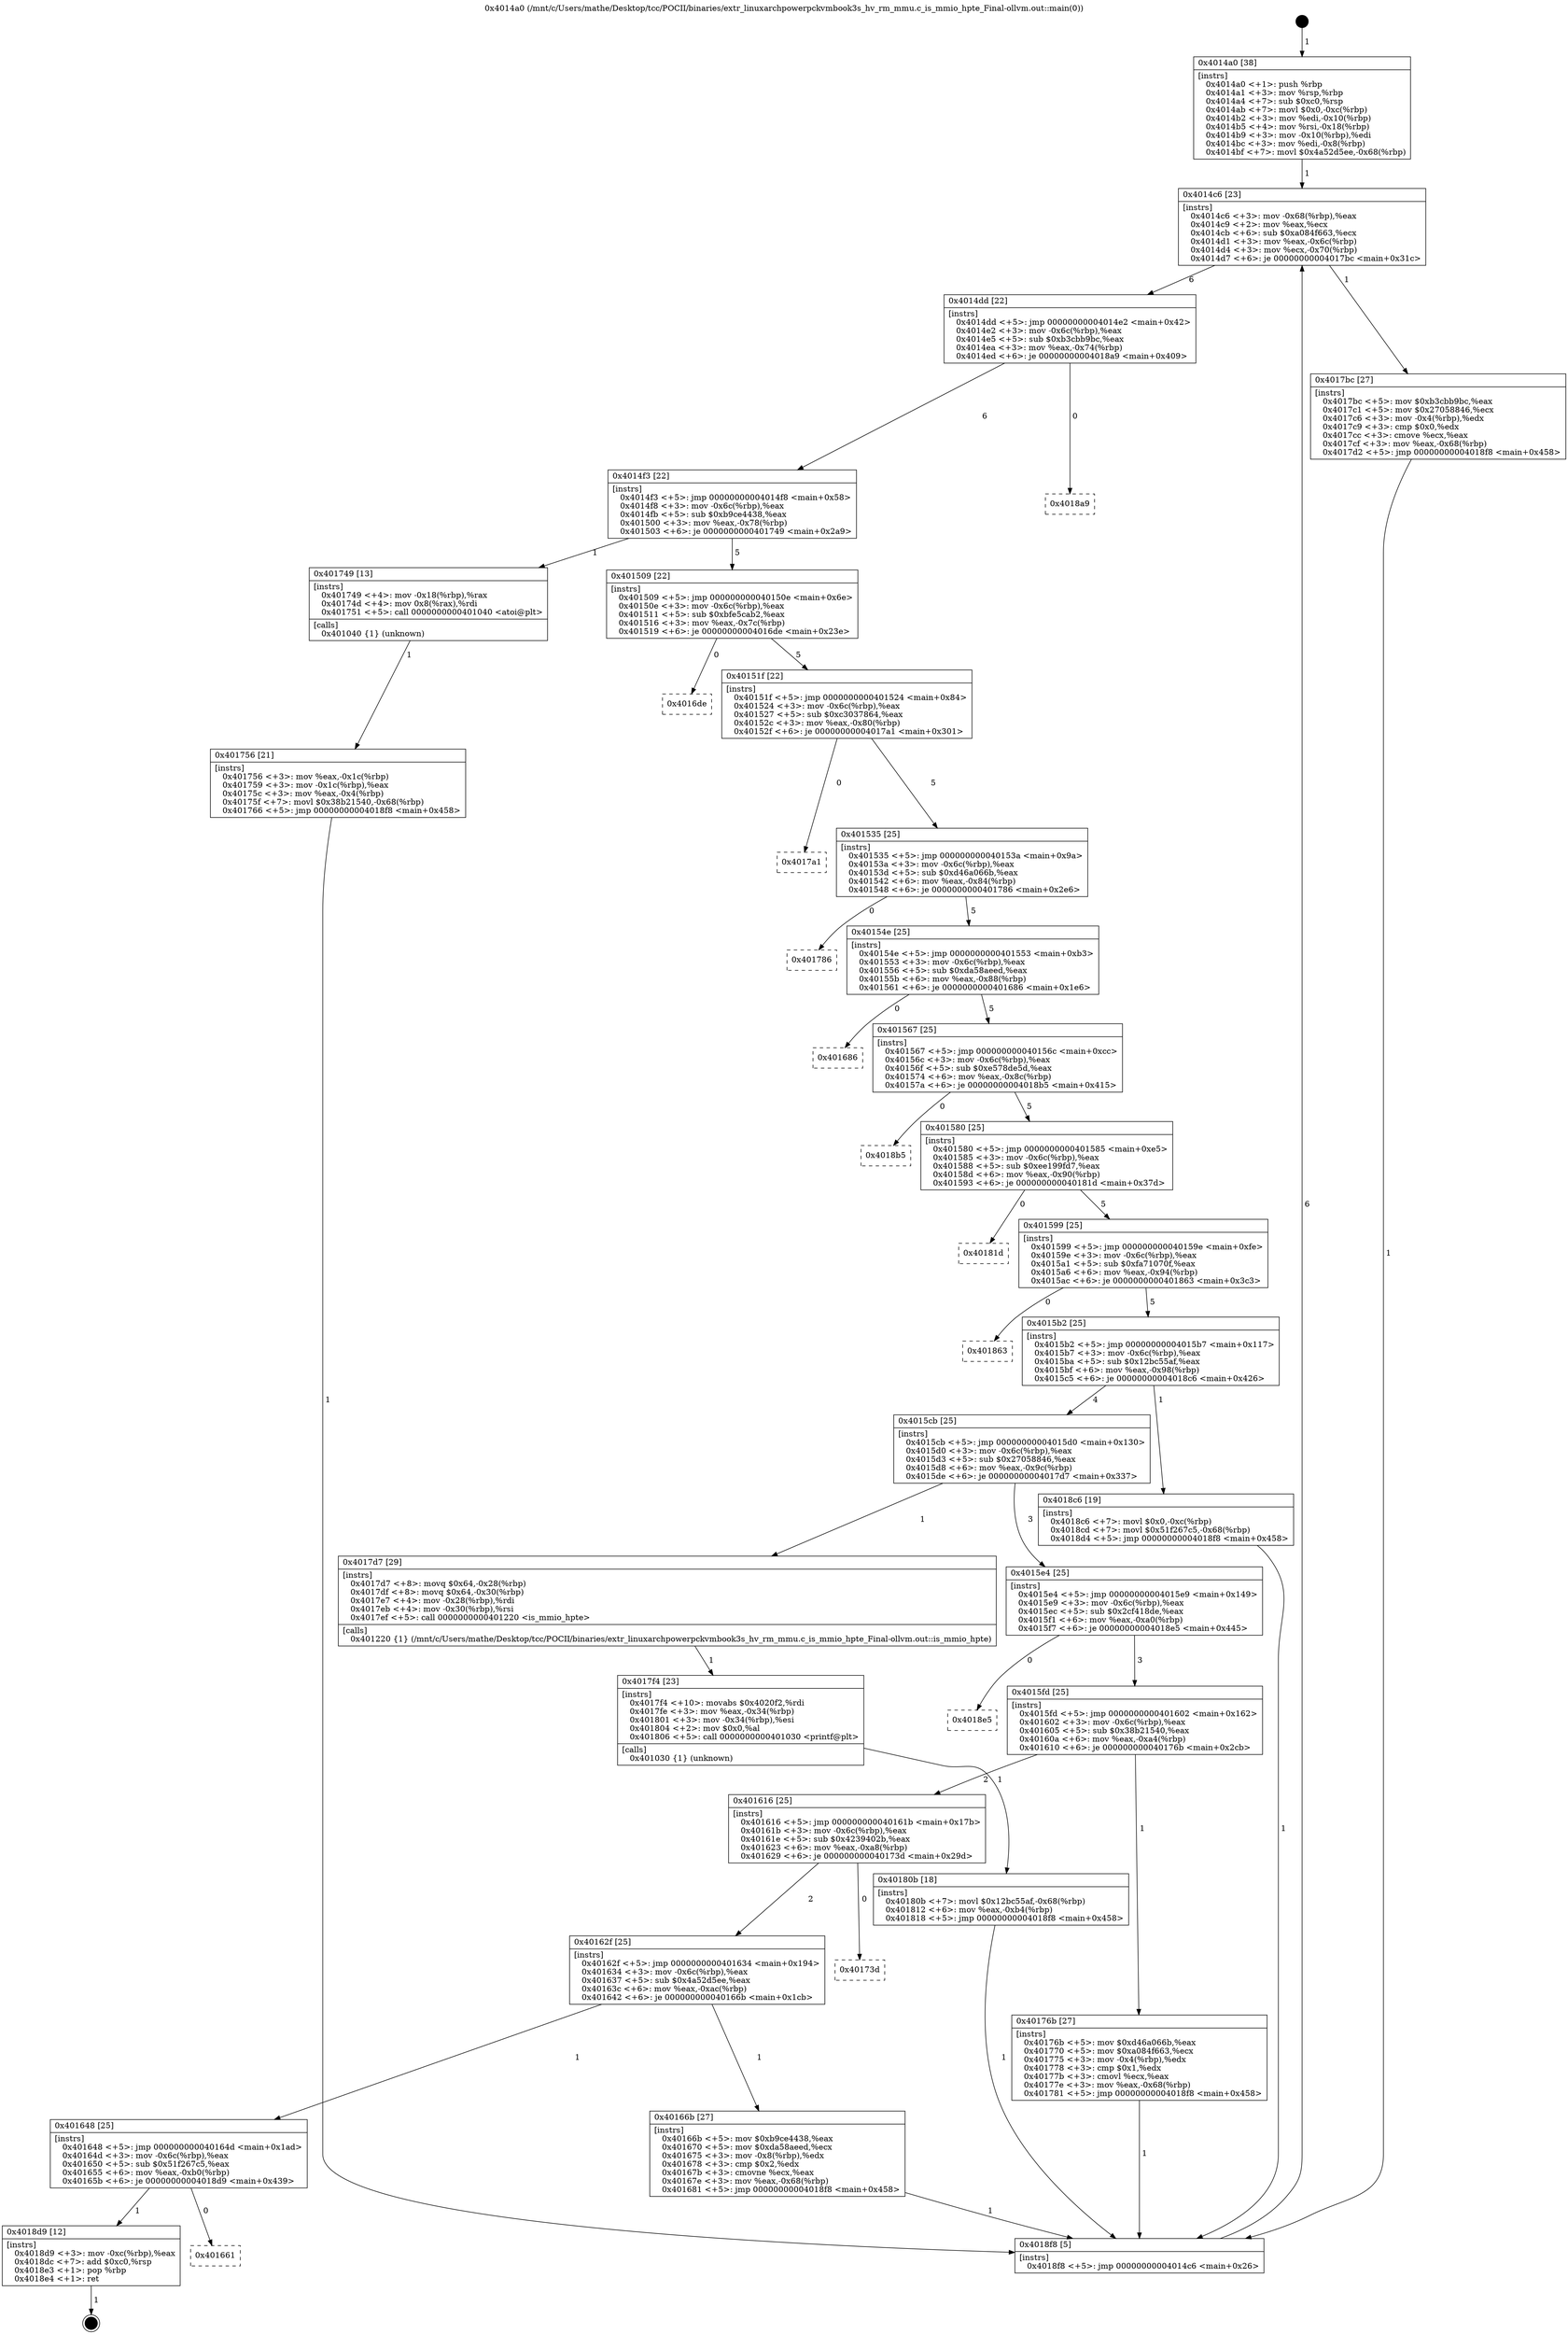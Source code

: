 digraph "0x4014a0" {
  label = "0x4014a0 (/mnt/c/Users/mathe/Desktop/tcc/POCII/binaries/extr_linuxarchpowerpckvmbook3s_hv_rm_mmu.c_is_mmio_hpte_Final-ollvm.out::main(0))"
  labelloc = "t"
  node[shape=record]

  Entry [label="",width=0.3,height=0.3,shape=circle,fillcolor=black,style=filled]
  "0x4014c6" [label="{
     0x4014c6 [23]\l
     | [instrs]\l
     &nbsp;&nbsp;0x4014c6 \<+3\>: mov -0x68(%rbp),%eax\l
     &nbsp;&nbsp;0x4014c9 \<+2\>: mov %eax,%ecx\l
     &nbsp;&nbsp;0x4014cb \<+6\>: sub $0xa084f663,%ecx\l
     &nbsp;&nbsp;0x4014d1 \<+3\>: mov %eax,-0x6c(%rbp)\l
     &nbsp;&nbsp;0x4014d4 \<+3\>: mov %ecx,-0x70(%rbp)\l
     &nbsp;&nbsp;0x4014d7 \<+6\>: je 00000000004017bc \<main+0x31c\>\l
  }"]
  "0x4017bc" [label="{
     0x4017bc [27]\l
     | [instrs]\l
     &nbsp;&nbsp;0x4017bc \<+5\>: mov $0xb3cbb9bc,%eax\l
     &nbsp;&nbsp;0x4017c1 \<+5\>: mov $0x27058846,%ecx\l
     &nbsp;&nbsp;0x4017c6 \<+3\>: mov -0x4(%rbp),%edx\l
     &nbsp;&nbsp;0x4017c9 \<+3\>: cmp $0x0,%edx\l
     &nbsp;&nbsp;0x4017cc \<+3\>: cmove %ecx,%eax\l
     &nbsp;&nbsp;0x4017cf \<+3\>: mov %eax,-0x68(%rbp)\l
     &nbsp;&nbsp;0x4017d2 \<+5\>: jmp 00000000004018f8 \<main+0x458\>\l
  }"]
  "0x4014dd" [label="{
     0x4014dd [22]\l
     | [instrs]\l
     &nbsp;&nbsp;0x4014dd \<+5\>: jmp 00000000004014e2 \<main+0x42\>\l
     &nbsp;&nbsp;0x4014e2 \<+3\>: mov -0x6c(%rbp),%eax\l
     &nbsp;&nbsp;0x4014e5 \<+5\>: sub $0xb3cbb9bc,%eax\l
     &nbsp;&nbsp;0x4014ea \<+3\>: mov %eax,-0x74(%rbp)\l
     &nbsp;&nbsp;0x4014ed \<+6\>: je 00000000004018a9 \<main+0x409\>\l
  }"]
  Exit [label="",width=0.3,height=0.3,shape=circle,fillcolor=black,style=filled,peripheries=2]
  "0x4018a9" [label="{
     0x4018a9\l
  }", style=dashed]
  "0x4014f3" [label="{
     0x4014f3 [22]\l
     | [instrs]\l
     &nbsp;&nbsp;0x4014f3 \<+5\>: jmp 00000000004014f8 \<main+0x58\>\l
     &nbsp;&nbsp;0x4014f8 \<+3\>: mov -0x6c(%rbp),%eax\l
     &nbsp;&nbsp;0x4014fb \<+5\>: sub $0xb9ce4438,%eax\l
     &nbsp;&nbsp;0x401500 \<+3\>: mov %eax,-0x78(%rbp)\l
     &nbsp;&nbsp;0x401503 \<+6\>: je 0000000000401749 \<main+0x2a9\>\l
  }"]
  "0x401661" [label="{
     0x401661\l
  }", style=dashed]
  "0x401749" [label="{
     0x401749 [13]\l
     | [instrs]\l
     &nbsp;&nbsp;0x401749 \<+4\>: mov -0x18(%rbp),%rax\l
     &nbsp;&nbsp;0x40174d \<+4\>: mov 0x8(%rax),%rdi\l
     &nbsp;&nbsp;0x401751 \<+5\>: call 0000000000401040 \<atoi@plt\>\l
     | [calls]\l
     &nbsp;&nbsp;0x401040 \{1\} (unknown)\l
  }"]
  "0x401509" [label="{
     0x401509 [22]\l
     | [instrs]\l
     &nbsp;&nbsp;0x401509 \<+5\>: jmp 000000000040150e \<main+0x6e\>\l
     &nbsp;&nbsp;0x40150e \<+3\>: mov -0x6c(%rbp),%eax\l
     &nbsp;&nbsp;0x401511 \<+5\>: sub $0xbfe5cab2,%eax\l
     &nbsp;&nbsp;0x401516 \<+3\>: mov %eax,-0x7c(%rbp)\l
     &nbsp;&nbsp;0x401519 \<+6\>: je 00000000004016de \<main+0x23e\>\l
  }"]
  "0x4018d9" [label="{
     0x4018d9 [12]\l
     | [instrs]\l
     &nbsp;&nbsp;0x4018d9 \<+3\>: mov -0xc(%rbp),%eax\l
     &nbsp;&nbsp;0x4018dc \<+7\>: add $0xc0,%rsp\l
     &nbsp;&nbsp;0x4018e3 \<+1\>: pop %rbp\l
     &nbsp;&nbsp;0x4018e4 \<+1\>: ret\l
  }"]
  "0x4016de" [label="{
     0x4016de\l
  }", style=dashed]
  "0x40151f" [label="{
     0x40151f [22]\l
     | [instrs]\l
     &nbsp;&nbsp;0x40151f \<+5\>: jmp 0000000000401524 \<main+0x84\>\l
     &nbsp;&nbsp;0x401524 \<+3\>: mov -0x6c(%rbp),%eax\l
     &nbsp;&nbsp;0x401527 \<+5\>: sub $0xc3037864,%eax\l
     &nbsp;&nbsp;0x40152c \<+3\>: mov %eax,-0x80(%rbp)\l
     &nbsp;&nbsp;0x40152f \<+6\>: je 00000000004017a1 \<main+0x301\>\l
  }"]
  "0x40180b" [label="{
     0x40180b [18]\l
     | [instrs]\l
     &nbsp;&nbsp;0x40180b \<+7\>: movl $0x12bc55af,-0x68(%rbp)\l
     &nbsp;&nbsp;0x401812 \<+6\>: mov %eax,-0xb4(%rbp)\l
     &nbsp;&nbsp;0x401818 \<+5\>: jmp 00000000004018f8 \<main+0x458\>\l
  }"]
  "0x4017a1" [label="{
     0x4017a1\l
  }", style=dashed]
  "0x401535" [label="{
     0x401535 [25]\l
     | [instrs]\l
     &nbsp;&nbsp;0x401535 \<+5\>: jmp 000000000040153a \<main+0x9a\>\l
     &nbsp;&nbsp;0x40153a \<+3\>: mov -0x6c(%rbp),%eax\l
     &nbsp;&nbsp;0x40153d \<+5\>: sub $0xd46a066b,%eax\l
     &nbsp;&nbsp;0x401542 \<+6\>: mov %eax,-0x84(%rbp)\l
     &nbsp;&nbsp;0x401548 \<+6\>: je 0000000000401786 \<main+0x2e6\>\l
  }"]
  "0x4017f4" [label="{
     0x4017f4 [23]\l
     | [instrs]\l
     &nbsp;&nbsp;0x4017f4 \<+10\>: movabs $0x4020f2,%rdi\l
     &nbsp;&nbsp;0x4017fe \<+3\>: mov %eax,-0x34(%rbp)\l
     &nbsp;&nbsp;0x401801 \<+3\>: mov -0x34(%rbp),%esi\l
     &nbsp;&nbsp;0x401804 \<+2\>: mov $0x0,%al\l
     &nbsp;&nbsp;0x401806 \<+5\>: call 0000000000401030 \<printf@plt\>\l
     | [calls]\l
     &nbsp;&nbsp;0x401030 \{1\} (unknown)\l
  }"]
  "0x401786" [label="{
     0x401786\l
  }", style=dashed]
  "0x40154e" [label="{
     0x40154e [25]\l
     | [instrs]\l
     &nbsp;&nbsp;0x40154e \<+5\>: jmp 0000000000401553 \<main+0xb3\>\l
     &nbsp;&nbsp;0x401553 \<+3\>: mov -0x6c(%rbp),%eax\l
     &nbsp;&nbsp;0x401556 \<+5\>: sub $0xda58aeed,%eax\l
     &nbsp;&nbsp;0x40155b \<+6\>: mov %eax,-0x88(%rbp)\l
     &nbsp;&nbsp;0x401561 \<+6\>: je 0000000000401686 \<main+0x1e6\>\l
  }"]
  "0x401756" [label="{
     0x401756 [21]\l
     | [instrs]\l
     &nbsp;&nbsp;0x401756 \<+3\>: mov %eax,-0x1c(%rbp)\l
     &nbsp;&nbsp;0x401759 \<+3\>: mov -0x1c(%rbp),%eax\l
     &nbsp;&nbsp;0x40175c \<+3\>: mov %eax,-0x4(%rbp)\l
     &nbsp;&nbsp;0x40175f \<+7\>: movl $0x38b21540,-0x68(%rbp)\l
     &nbsp;&nbsp;0x401766 \<+5\>: jmp 00000000004018f8 \<main+0x458\>\l
  }"]
  "0x401686" [label="{
     0x401686\l
  }", style=dashed]
  "0x401567" [label="{
     0x401567 [25]\l
     | [instrs]\l
     &nbsp;&nbsp;0x401567 \<+5\>: jmp 000000000040156c \<main+0xcc\>\l
     &nbsp;&nbsp;0x40156c \<+3\>: mov -0x6c(%rbp),%eax\l
     &nbsp;&nbsp;0x40156f \<+5\>: sub $0xe578de5d,%eax\l
     &nbsp;&nbsp;0x401574 \<+6\>: mov %eax,-0x8c(%rbp)\l
     &nbsp;&nbsp;0x40157a \<+6\>: je 00000000004018b5 \<main+0x415\>\l
  }"]
  "0x4014a0" [label="{
     0x4014a0 [38]\l
     | [instrs]\l
     &nbsp;&nbsp;0x4014a0 \<+1\>: push %rbp\l
     &nbsp;&nbsp;0x4014a1 \<+3\>: mov %rsp,%rbp\l
     &nbsp;&nbsp;0x4014a4 \<+7\>: sub $0xc0,%rsp\l
     &nbsp;&nbsp;0x4014ab \<+7\>: movl $0x0,-0xc(%rbp)\l
     &nbsp;&nbsp;0x4014b2 \<+3\>: mov %edi,-0x10(%rbp)\l
     &nbsp;&nbsp;0x4014b5 \<+4\>: mov %rsi,-0x18(%rbp)\l
     &nbsp;&nbsp;0x4014b9 \<+3\>: mov -0x10(%rbp),%edi\l
     &nbsp;&nbsp;0x4014bc \<+3\>: mov %edi,-0x8(%rbp)\l
     &nbsp;&nbsp;0x4014bf \<+7\>: movl $0x4a52d5ee,-0x68(%rbp)\l
  }"]
  "0x4018b5" [label="{
     0x4018b5\l
  }", style=dashed]
  "0x401580" [label="{
     0x401580 [25]\l
     | [instrs]\l
     &nbsp;&nbsp;0x401580 \<+5\>: jmp 0000000000401585 \<main+0xe5\>\l
     &nbsp;&nbsp;0x401585 \<+3\>: mov -0x6c(%rbp),%eax\l
     &nbsp;&nbsp;0x401588 \<+5\>: sub $0xee199fd7,%eax\l
     &nbsp;&nbsp;0x40158d \<+6\>: mov %eax,-0x90(%rbp)\l
     &nbsp;&nbsp;0x401593 \<+6\>: je 000000000040181d \<main+0x37d\>\l
  }"]
  "0x4018f8" [label="{
     0x4018f8 [5]\l
     | [instrs]\l
     &nbsp;&nbsp;0x4018f8 \<+5\>: jmp 00000000004014c6 \<main+0x26\>\l
  }"]
  "0x40181d" [label="{
     0x40181d\l
  }", style=dashed]
  "0x401599" [label="{
     0x401599 [25]\l
     | [instrs]\l
     &nbsp;&nbsp;0x401599 \<+5\>: jmp 000000000040159e \<main+0xfe\>\l
     &nbsp;&nbsp;0x40159e \<+3\>: mov -0x6c(%rbp),%eax\l
     &nbsp;&nbsp;0x4015a1 \<+5\>: sub $0xfa71070f,%eax\l
     &nbsp;&nbsp;0x4015a6 \<+6\>: mov %eax,-0x94(%rbp)\l
     &nbsp;&nbsp;0x4015ac \<+6\>: je 0000000000401863 \<main+0x3c3\>\l
  }"]
  "0x401648" [label="{
     0x401648 [25]\l
     | [instrs]\l
     &nbsp;&nbsp;0x401648 \<+5\>: jmp 000000000040164d \<main+0x1ad\>\l
     &nbsp;&nbsp;0x40164d \<+3\>: mov -0x6c(%rbp),%eax\l
     &nbsp;&nbsp;0x401650 \<+5\>: sub $0x51f267c5,%eax\l
     &nbsp;&nbsp;0x401655 \<+6\>: mov %eax,-0xb0(%rbp)\l
     &nbsp;&nbsp;0x40165b \<+6\>: je 00000000004018d9 \<main+0x439\>\l
  }"]
  "0x401863" [label="{
     0x401863\l
  }", style=dashed]
  "0x4015b2" [label="{
     0x4015b2 [25]\l
     | [instrs]\l
     &nbsp;&nbsp;0x4015b2 \<+5\>: jmp 00000000004015b7 \<main+0x117\>\l
     &nbsp;&nbsp;0x4015b7 \<+3\>: mov -0x6c(%rbp),%eax\l
     &nbsp;&nbsp;0x4015ba \<+5\>: sub $0x12bc55af,%eax\l
     &nbsp;&nbsp;0x4015bf \<+6\>: mov %eax,-0x98(%rbp)\l
     &nbsp;&nbsp;0x4015c5 \<+6\>: je 00000000004018c6 \<main+0x426\>\l
  }"]
  "0x40166b" [label="{
     0x40166b [27]\l
     | [instrs]\l
     &nbsp;&nbsp;0x40166b \<+5\>: mov $0xb9ce4438,%eax\l
     &nbsp;&nbsp;0x401670 \<+5\>: mov $0xda58aeed,%ecx\l
     &nbsp;&nbsp;0x401675 \<+3\>: mov -0x8(%rbp),%edx\l
     &nbsp;&nbsp;0x401678 \<+3\>: cmp $0x2,%edx\l
     &nbsp;&nbsp;0x40167b \<+3\>: cmovne %ecx,%eax\l
     &nbsp;&nbsp;0x40167e \<+3\>: mov %eax,-0x68(%rbp)\l
     &nbsp;&nbsp;0x401681 \<+5\>: jmp 00000000004018f8 \<main+0x458\>\l
  }"]
  "0x4018c6" [label="{
     0x4018c6 [19]\l
     | [instrs]\l
     &nbsp;&nbsp;0x4018c6 \<+7\>: movl $0x0,-0xc(%rbp)\l
     &nbsp;&nbsp;0x4018cd \<+7\>: movl $0x51f267c5,-0x68(%rbp)\l
     &nbsp;&nbsp;0x4018d4 \<+5\>: jmp 00000000004018f8 \<main+0x458\>\l
  }"]
  "0x4015cb" [label="{
     0x4015cb [25]\l
     | [instrs]\l
     &nbsp;&nbsp;0x4015cb \<+5\>: jmp 00000000004015d0 \<main+0x130\>\l
     &nbsp;&nbsp;0x4015d0 \<+3\>: mov -0x6c(%rbp),%eax\l
     &nbsp;&nbsp;0x4015d3 \<+5\>: sub $0x27058846,%eax\l
     &nbsp;&nbsp;0x4015d8 \<+6\>: mov %eax,-0x9c(%rbp)\l
     &nbsp;&nbsp;0x4015de \<+6\>: je 00000000004017d7 \<main+0x337\>\l
  }"]
  "0x40162f" [label="{
     0x40162f [25]\l
     | [instrs]\l
     &nbsp;&nbsp;0x40162f \<+5\>: jmp 0000000000401634 \<main+0x194\>\l
     &nbsp;&nbsp;0x401634 \<+3\>: mov -0x6c(%rbp),%eax\l
     &nbsp;&nbsp;0x401637 \<+5\>: sub $0x4a52d5ee,%eax\l
     &nbsp;&nbsp;0x40163c \<+6\>: mov %eax,-0xac(%rbp)\l
     &nbsp;&nbsp;0x401642 \<+6\>: je 000000000040166b \<main+0x1cb\>\l
  }"]
  "0x4017d7" [label="{
     0x4017d7 [29]\l
     | [instrs]\l
     &nbsp;&nbsp;0x4017d7 \<+8\>: movq $0x64,-0x28(%rbp)\l
     &nbsp;&nbsp;0x4017df \<+8\>: movq $0x64,-0x30(%rbp)\l
     &nbsp;&nbsp;0x4017e7 \<+4\>: mov -0x28(%rbp),%rdi\l
     &nbsp;&nbsp;0x4017eb \<+4\>: mov -0x30(%rbp),%rsi\l
     &nbsp;&nbsp;0x4017ef \<+5\>: call 0000000000401220 \<is_mmio_hpte\>\l
     | [calls]\l
     &nbsp;&nbsp;0x401220 \{1\} (/mnt/c/Users/mathe/Desktop/tcc/POCII/binaries/extr_linuxarchpowerpckvmbook3s_hv_rm_mmu.c_is_mmio_hpte_Final-ollvm.out::is_mmio_hpte)\l
  }"]
  "0x4015e4" [label="{
     0x4015e4 [25]\l
     | [instrs]\l
     &nbsp;&nbsp;0x4015e4 \<+5\>: jmp 00000000004015e9 \<main+0x149\>\l
     &nbsp;&nbsp;0x4015e9 \<+3\>: mov -0x6c(%rbp),%eax\l
     &nbsp;&nbsp;0x4015ec \<+5\>: sub $0x2cf418de,%eax\l
     &nbsp;&nbsp;0x4015f1 \<+6\>: mov %eax,-0xa0(%rbp)\l
     &nbsp;&nbsp;0x4015f7 \<+6\>: je 00000000004018e5 \<main+0x445\>\l
  }"]
  "0x40173d" [label="{
     0x40173d\l
  }", style=dashed]
  "0x4018e5" [label="{
     0x4018e5\l
  }", style=dashed]
  "0x4015fd" [label="{
     0x4015fd [25]\l
     | [instrs]\l
     &nbsp;&nbsp;0x4015fd \<+5\>: jmp 0000000000401602 \<main+0x162\>\l
     &nbsp;&nbsp;0x401602 \<+3\>: mov -0x6c(%rbp),%eax\l
     &nbsp;&nbsp;0x401605 \<+5\>: sub $0x38b21540,%eax\l
     &nbsp;&nbsp;0x40160a \<+6\>: mov %eax,-0xa4(%rbp)\l
     &nbsp;&nbsp;0x401610 \<+6\>: je 000000000040176b \<main+0x2cb\>\l
  }"]
  "0x401616" [label="{
     0x401616 [25]\l
     | [instrs]\l
     &nbsp;&nbsp;0x401616 \<+5\>: jmp 000000000040161b \<main+0x17b\>\l
     &nbsp;&nbsp;0x40161b \<+3\>: mov -0x6c(%rbp),%eax\l
     &nbsp;&nbsp;0x40161e \<+5\>: sub $0x4239402b,%eax\l
     &nbsp;&nbsp;0x401623 \<+6\>: mov %eax,-0xa8(%rbp)\l
     &nbsp;&nbsp;0x401629 \<+6\>: je 000000000040173d \<main+0x29d\>\l
  }"]
  "0x40176b" [label="{
     0x40176b [27]\l
     | [instrs]\l
     &nbsp;&nbsp;0x40176b \<+5\>: mov $0xd46a066b,%eax\l
     &nbsp;&nbsp;0x401770 \<+5\>: mov $0xa084f663,%ecx\l
     &nbsp;&nbsp;0x401775 \<+3\>: mov -0x4(%rbp),%edx\l
     &nbsp;&nbsp;0x401778 \<+3\>: cmp $0x1,%edx\l
     &nbsp;&nbsp;0x40177b \<+3\>: cmovl %ecx,%eax\l
     &nbsp;&nbsp;0x40177e \<+3\>: mov %eax,-0x68(%rbp)\l
     &nbsp;&nbsp;0x401781 \<+5\>: jmp 00000000004018f8 \<main+0x458\>\l
  }"]
  Entry -> "0x4014a0" [label=" 1"]
  "0x4014c6" -> "0x4017bc" [label=" 1"]
  "0x4014c6" -> "0x4014dd" [label=" 6"]
  "0x4018d9" -> Exit [label=" 1"]
  "0x4014dd" -> "0x4018a9" [label=" 0"]
  "0x4014dd" -> "0x4014f3" [label=" 6"]
  "0x401648" -> "0x401661" [label=" 0"]
  "0x4014f3" -> "0x401749" [label=" 1"]
  "0x4014f3" -> "0x401509" [label=" 5"]
  "0x401648" -> "0x4018d9" [label=" 1"]
  "0x401509" -> "0x4016de" [label=" 0"]
  "0x401509" -> "0x40151f" [label=" 5"]
  "0x4018c6" -> "0x4018f8" [label=" 1"]
  "0x40151f" -> "0x4017a1" [label=" 0"]
  "0x40151f" -> "0x401535" [label=" 5"]
  "0x40180b" -> "0x4018f8" [label=" 1"]
  "0x401535" -> "0x401786" [label=" 0"]
  "0x401535" -> "0x40154e" [label=" 5"]
  "0x4017f4" -> "0x40180b" [label=" 1"]
  "0x40154e" -> "0x401686" [label=" 0"]
  "0x40154e" -> "0x401567" [label=" 5"]
  "0x4017d7" -> "0x4017f4" [label=" 1"]
  "0x401567" -> "0x4018b5" [label=" 0"]
  "0x401567" -> "0x401580" [label=" 5"]
  "0x4017bc" -> "0x4018f8" [label=" 1"]
  "0x401580" -> "0x40181d" [label=" 0"]
  "0x401580" -> "0x401599" [label=" 5"]
  "0x40176b" -> "0x4018f8" [label=" 1"]
  "0x401599" -> "0x401863" [label=" 0"]
  "0x401599" -> "0x4015b2" [label=" 5"]
  "0x401756" -> "0x4018f8" [label=" 1"]
  "0x4015b2" -> "0x4018c6" [label=" 1"]
  "0x4015b2" -> "0x4015cb" [label=" 4"]
  "0x401749" -> "0x401756" [label=" 1"]
  "0x4015cb" -> "0x4017d7" [label=" 1"]
  "0x4015cb" -> "0x4015e4" [label=" 3"]
  "0x4014a0" -> "0x4014c6" [label=" 1"]
  "0x4015e4" -> "0x4018e5" [label=" 0"]
  "0x4015e4" -> "0x4015fd" [label=" 3"]
  "0x40166b" -> "0x4018f8" [label=" 1"]
  "0x4015fd" -> "0x40176b" [label=" 1"]
  "0x4015fd" -> "0x401616" [label=" 2"]
  "0x40162f" -> "0x401648" [label=" 1"]
  "0x401616" -> "0x40173d" [label=" 0"]
  "0x401616" -> "0x40162f" [label=" 2"]
  "0x4018f8" -> "0x4014c6" [label=" 6"]
  "0x40162f" -> "0x40166b" [label=" 1"]
}
